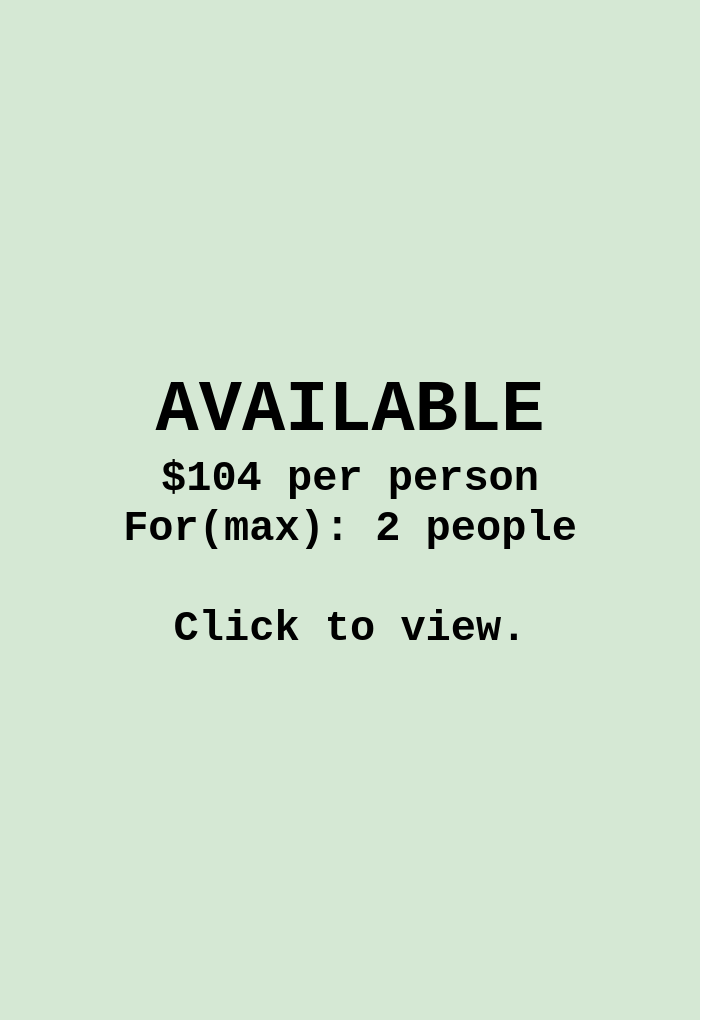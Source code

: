 <mxfile version="14.5.1" type="device"><diagram name="Page-1" id="2cc2dc42-3aac-f2a9-1cec-7a8b7cbee084"><mxGraphModel dx="1026" dy="594" grid="1" gridSize="10" guides="1" tooltips="1" connect="1" arrows="1" fold="1" page="1" pageScale="1" pageWidth="1100" pageHeight="850" background="#ffffff" math="0" shadow="0"><root><mxCell id="0"/><mxCell id="1" parent="0"/><mxCell id="IpETfraMROKvP9PX-g8E-2" value="&lt;font&gt;&lt;font face=&quot;Courier New&quot; style=&quot;font-size: 21px&quot;&gt;&lt;span style=&quot;font-size: 36px&quot;&gt;&lt;b&gt;AVAILABLE&lt;br&gt;&lt;/b&gt;&lt;/span&gt;&lt;b&gt;$104 per person&lt;br&gt;For(max): 2 people&lt;br&gt;&lt;br&gt;Click to view.&lt;/b&gt;&lt;/font&gt;&lt;br&gt;&lt;/font&gt;" style="rounded=0;whiteSpace=wrap;html=1;fillColor=#d5e8d4;strokeWidth=4;strokeColor=none;" parent="1" vertex="1"><mxGeometry x="340" y="170" width="350" height="510" as="geometry"/></mxCell></root></mxGraphModel></diagram></mxfile>